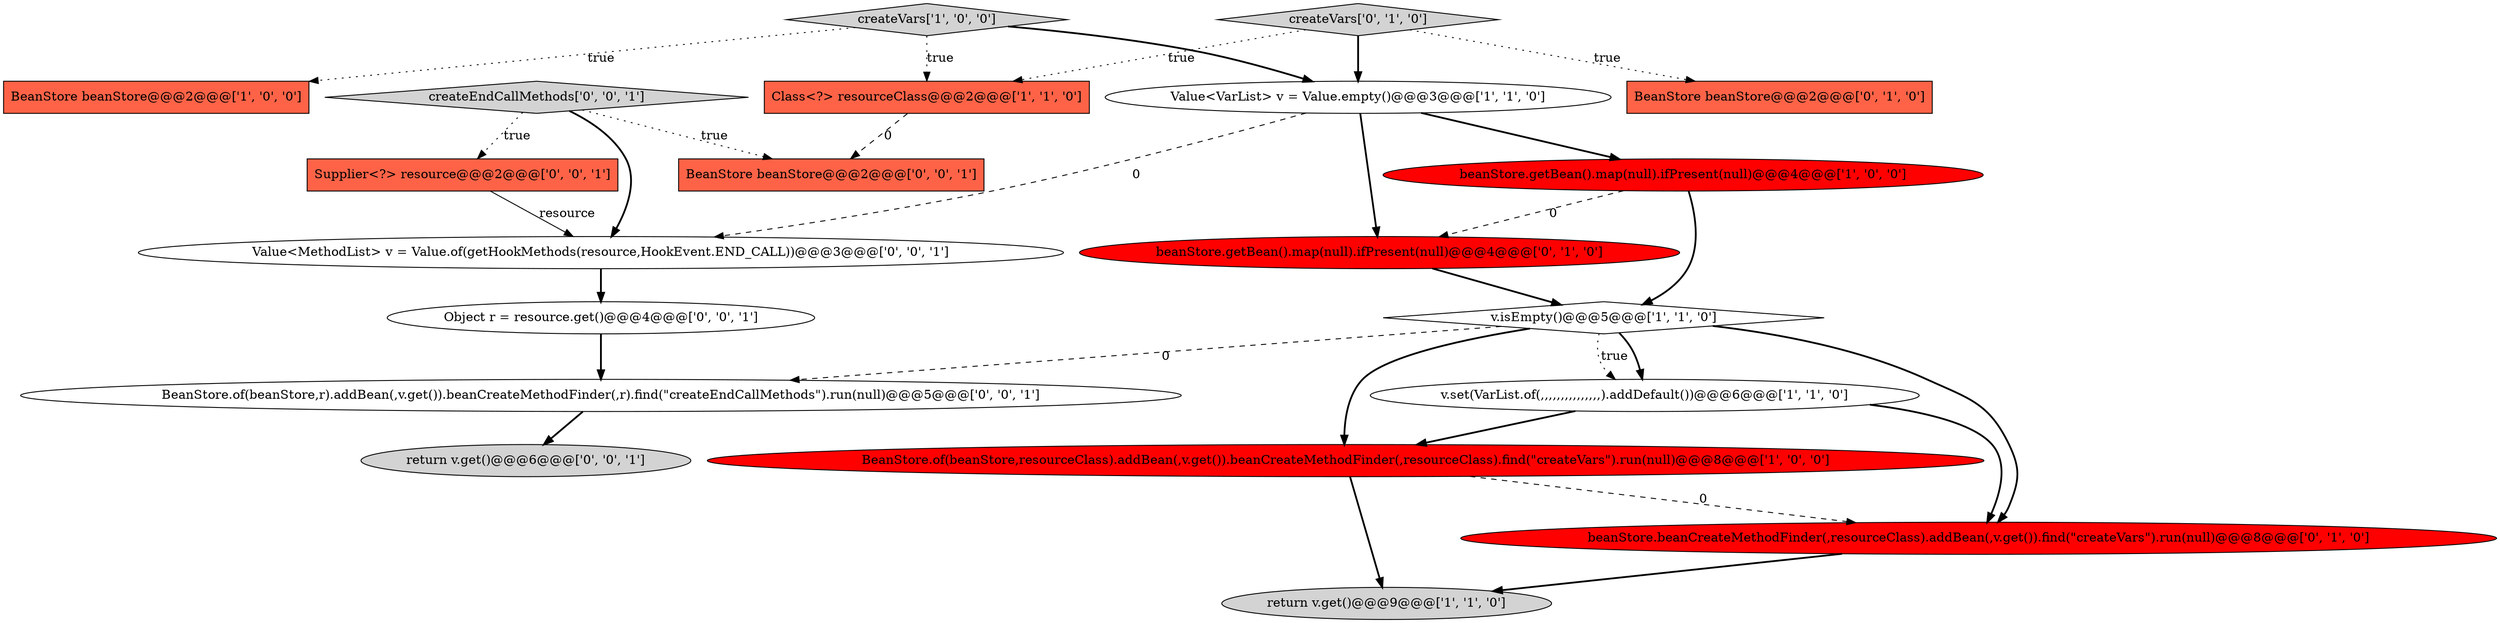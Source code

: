 digraph {
15 [style = filled, label = "return v.get()@@@6@@@['0', '0', '1']", fillcolor = lightgray, shape = ellipse image = "AAA0AAABBB3BBB"];
4 [style = filled, label = "BeanStore.of(beanStore,resourceClass).addBean(,v.get()).beanCreateMethodFinder(,resourceClass).find(\"createVars\").run(null)@@@8@@@['1', '0', '0']", fillcolor = red, shape = ellipse image = "AAA1AAABBB1BBB"];
2 [style = filled, label = "createVars['1', '0', '0']", fillcolor = lightgray, shape = diamond image = "AAA0AAABBB1BBB"];
9 [style = filled, label = "BeanStore beanStore@@@2@@@['0', '1', '0']", fillcolor = tomato, shape = box image = "AAA0AAABBB2BBB"];
10 [style = filled, label = "beanStore.beanCreateMethodFinder(,resourceClass).addBean(,v.get()).find(\"createVars\").run(null)@@@8@@@['0', '1', '0']", fillcolor = red, shape = ellipse image = "AAA1AAABBB2BBB"];
5 [style = filled, label = "Value<VarList> v = Value.empty()@@@3@@@['1', '1', '0']", fillcolor = white, shape = ellipse image = "AAA0AAABBB1BBB"];
6 [style = filled, label = "v.set(VarList.of(,,,,,,,,,,,,,,,).addDefault())@@@6@@@['1', '1', '0']", fillcolor = white, shape = ellipse image = "AAA0AAABBB1BBB"];
18 [style = filled, label = "Object r = resource.get()@@@4@@@['0', '0', '1']", fillcolor = white, shape = ellipse image = "AAA0AAABBB3BBB"];
11 [style = filled, label = "beanStore.getBean().map(null).ifPresent(null)@@@4@@@['0', '1', '0']", fillcolor = red, shape = ellipse image = "AAA1AAABBB2BBB"];
8 [style = filled, label = "Class<?> resourceClass@@@2@@@['1', '1', '0']", fillcolor = tomato, shape = box image = "AAA0AAABBB1BBB"];
13 [style = filled, label = "createEndCallMethods['0', '0', '1']", fillcolor = lightgray, shape = diamond image = "AAA0AAABBB3BBB"];
16 [style = filled, label = "Supplier<?> resource@@@2@@@['0', '0', '1']", fillcolor = tomato, shape = box image = "AAA0AAABBB3BBB"];
17 [style = filled, label = "BeanStore beanStore@@@2@@@['0', '0', '1']", fillcolor = tomato, shape = box image = "AAA0AAABBB3BBB"];
19 [style = filled, label = "BeanStore.of(beanStore,r).addBean(,v.get()).beanCreateMethodFinder(,r).find(\"createEndCallMethods\").run(null)@@@5@@@['0', '0', '1']", fillcolor = white, shape = ellipse image = "AAA0AAABBB3BBB"];
12 [style = filled, label = "createVars['0', '1', '0']", fillcolor = lightgray, shape = diamond image = "AAA0AAABBB2BBB"];
7 [style = filled, label = "return v.get()@@@9@@@['1', '1', '0']", fillcolor = lightgray, shape = ellipse image = "AAA0AAABBB1BBB"];
0 [style = filled, label = "beanStore.getBean().map(null).ifPresent(null)@@@4@@@['1', '0', '0']", fillcolor = red, shape = ellipse image = "AAA1AAABBB1BBB"];
14 [style = filled, label = "Value<MethodList> v = Value.of(getHookMethods(resource,HookEvent.END_CALL))@@@3@@@['0', '0', '1']", fillcolor = white, shape = ellipse image = "AAA0AAABBB3BBB"];
1 [style = filled, label = "v.isEmpty()@@@5@@@['1', '1', '0']", fillcolor = white, shape = diamond image = "AAA0AAABBB1BBB"];
3 [style = filled, label = "BeanStore beanStore@@@2@@@['1', '0', '0']", fillcolor = tomato, shape = box image = "AAA0AAABBB1BBB"];
2->3 [style = dotted, label="true"];
13->17 [style = dotted, label="true"];
13->16 [style = dotted, label="true"];
1->4 [style = bold, label=""];
5->14 [style = dashed, label="0"];
12->5 [style = bold, label=""];
11->1 [style = bold, label=""];
12->8 [style = dotted, label="true"];
1->19 [style = dashed, label="0"];
18->19 [style = bold, label=""];
16->14 [style = solid, label="resource"];
0->11 [style = dashed, label="0"];
10->7 [style = bold, label=""];
4->7 [style = bold, label=""];
6->4 [style = bold, label=""];
1->6 [style = bold, label=""];
5->0 [style = bold, label=""];
0->1 [style = bold, label=""];
6->10 [style = bold, label=""];
8->17 [style = dashed, label="0"];
1->6 [style = dotted, label="true"];
14->18 [style = bold, label=""];
5->11 [style = bold, label=""];
19->15 [style = bold, label=""];
4->10 [style = dashed, label="0"];
1->10 [style = bold, label=""];
13->14 [style = bold, label=""];
2->8 [style = dotted, label="true"];
2->5 [style = bold, label=""];
12->9 [style = dotted, label="true"];
}
